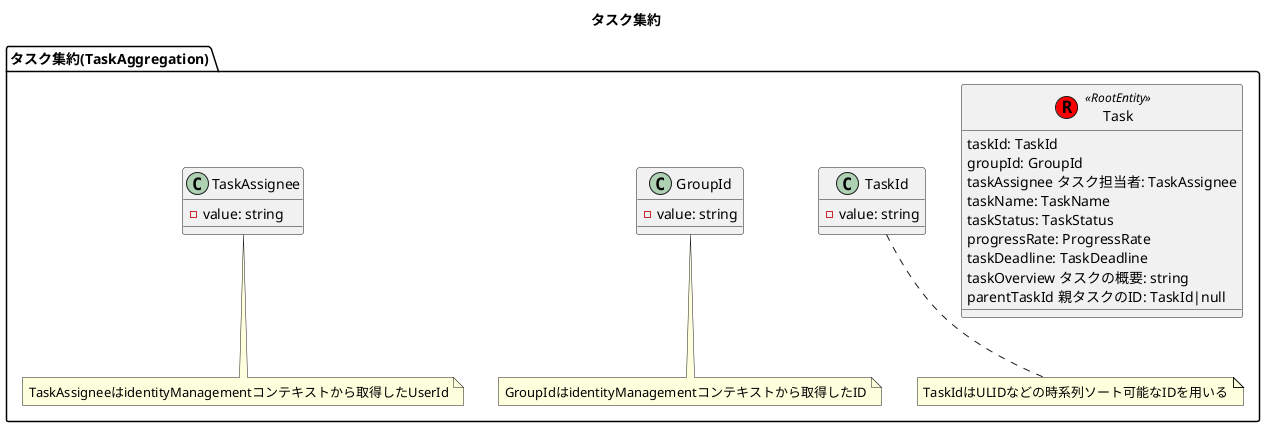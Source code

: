 @startuml タスク集約

title タスク集約

package "タスク集約(TaskAggregation)" {
    class Task << (R,red) RootEntity >> {
        taskId: TaskId
        groupId: GroupId
        taskAssignee タスク担当者: TaskAssignee
        taskName: TaskName
        taskStatus: TaskStatus
        progressRate: ProgressRate
        taskDeadline: TaskDeadline
        taskOverview タスクの概要: string
        parentTaskId 親タスクのID: TaskId|null
    }

    class TaskId {
        - value: string
    }

    class GroupId {
        - value: string
    }

    class TaskAssignee {
        - value: string
    }

    

    note bottom of TaskId
        TaskIdはULIDなどの時系列ソート可能なIDを用いる
    end note

    note bottom of GroupId
        GroupIdはidentityManagementコンテキストから取得したID
    end note

    note bottom of TaskAssignee
        TaskAssigneeはidentityManagementコンテキストから取得したUserId
    end note
}

@enduml